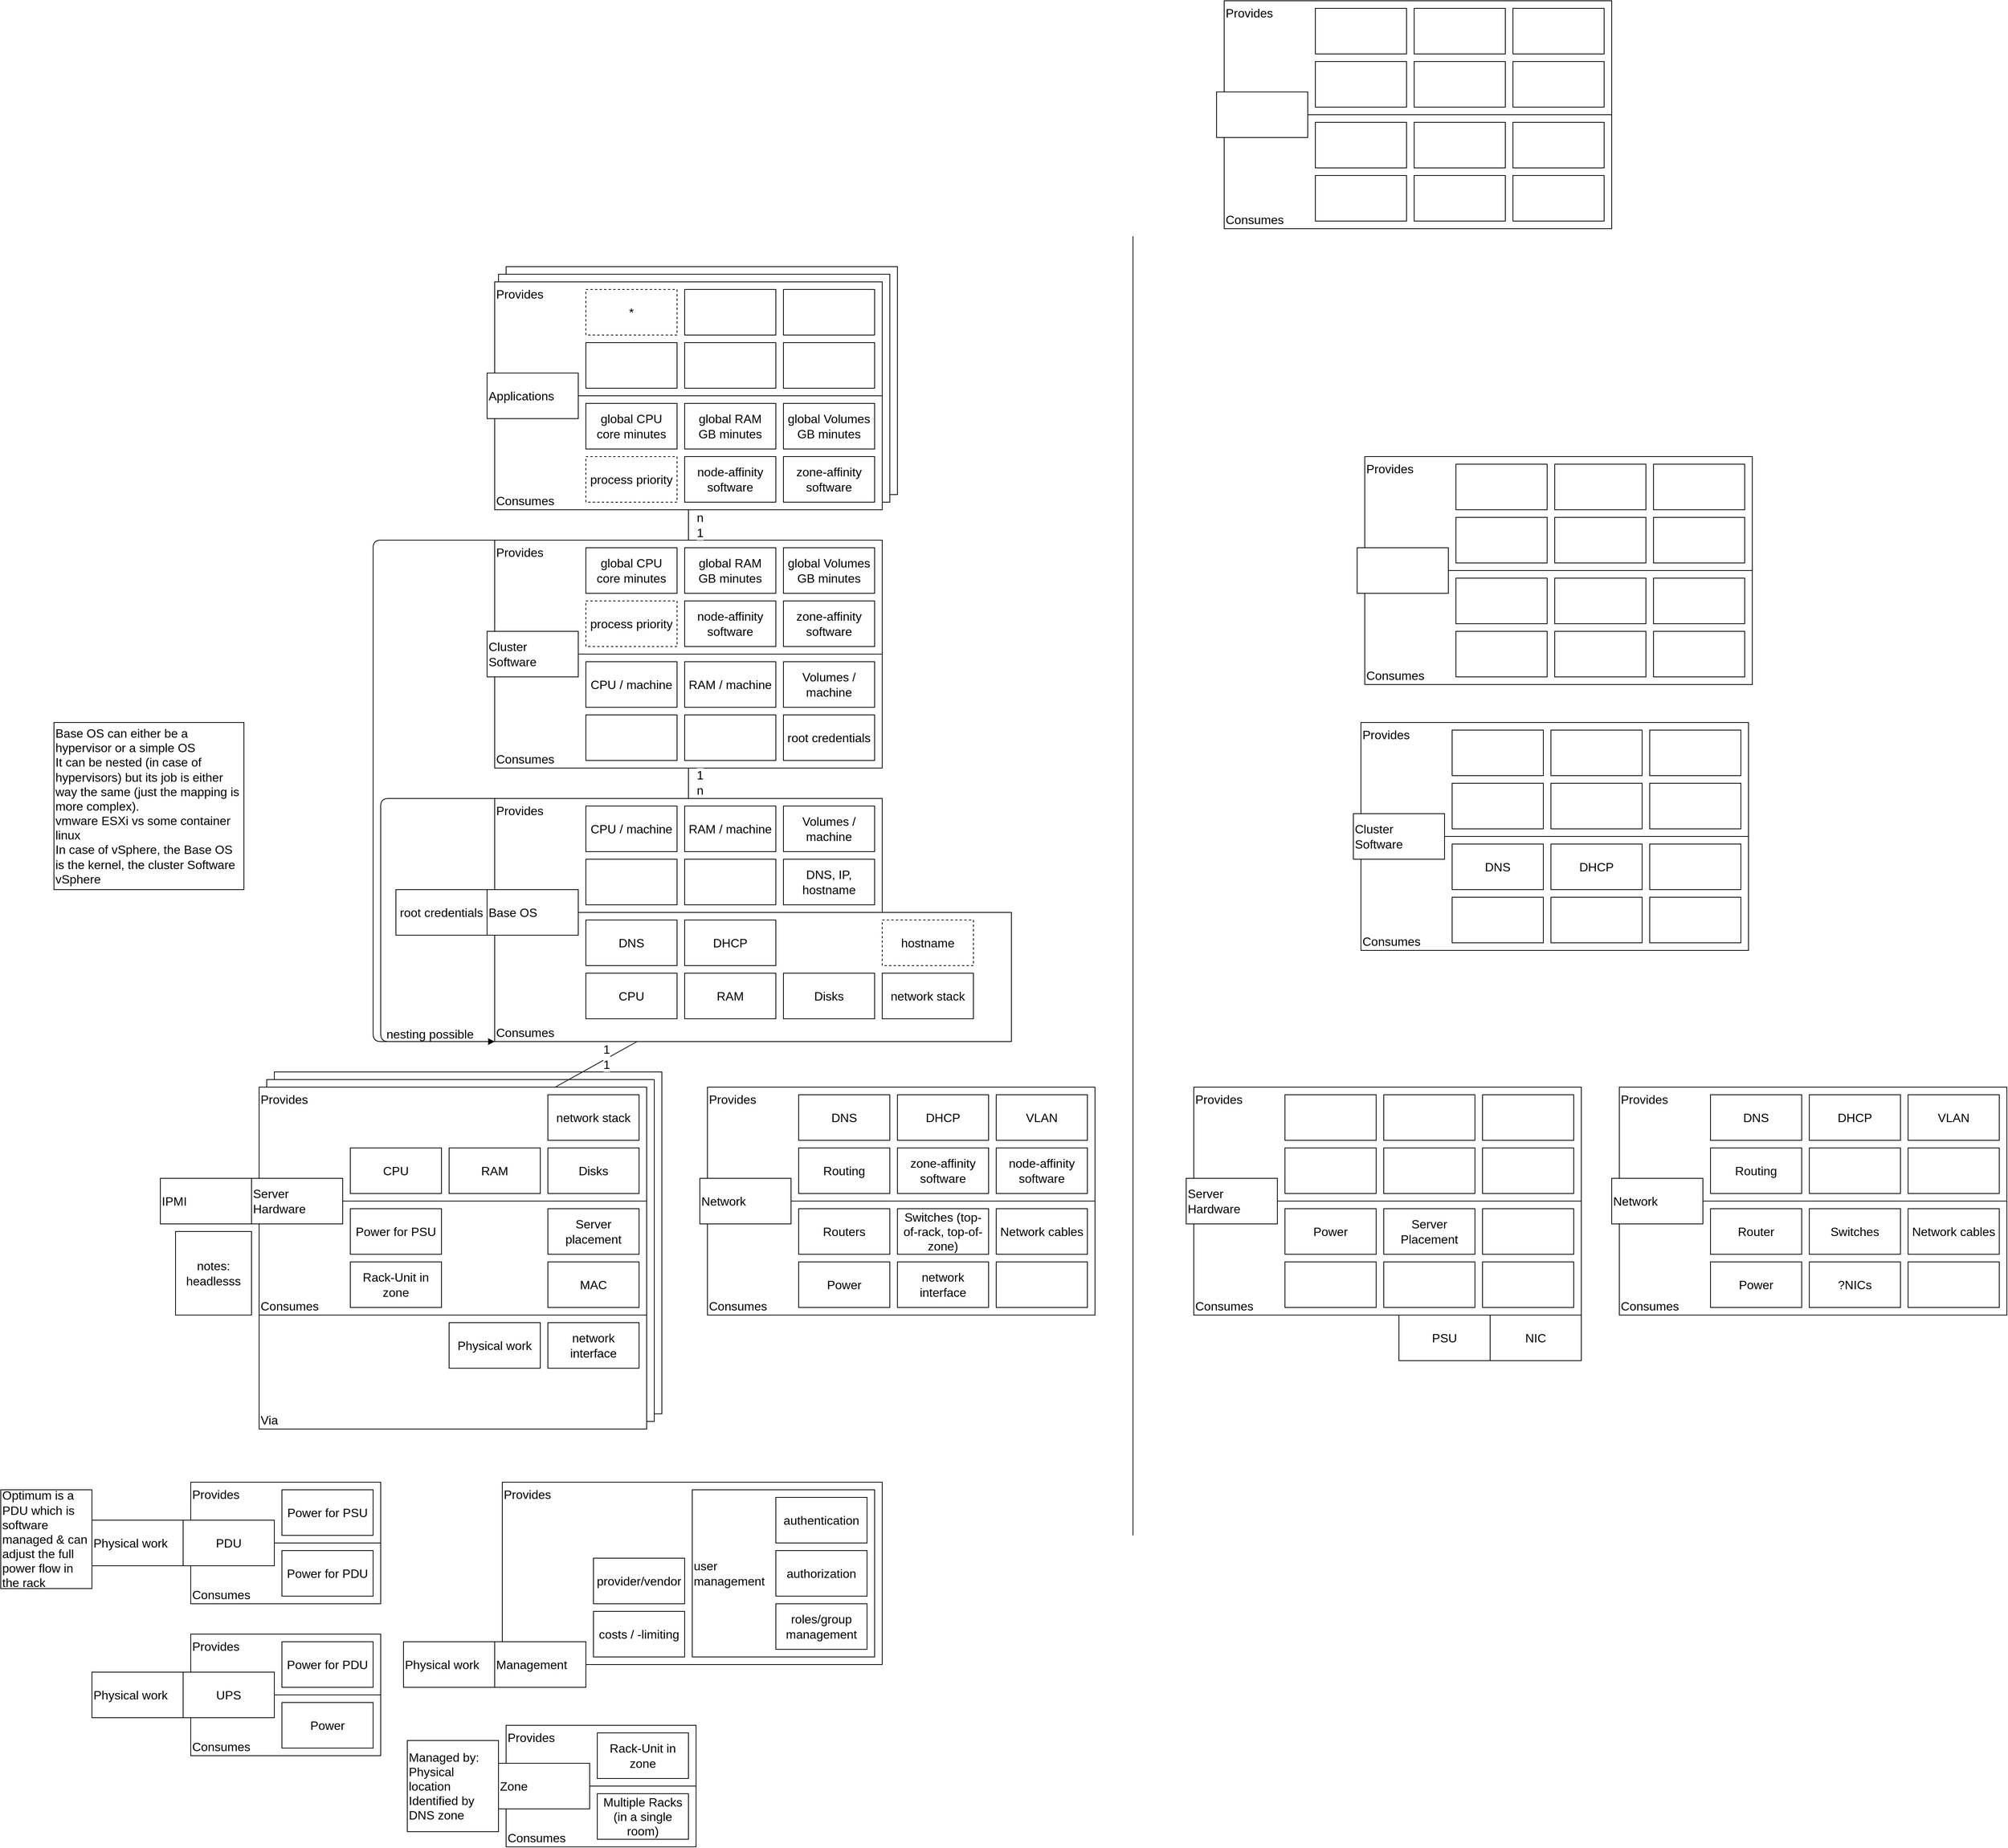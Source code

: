 <mxfile version="14.6.13" type="device"><diagram id="7zru5pQ1uKCS0X-70r8v" name="Page-1"><mxGraphModel dx="2272" dy="1922" grid="1" gridSize="10" guides="1" tooltips="1" connect="1" arrows="1" fold="1" page="1" pageScale="1" pageWidth="850" pageHeight="1100" math="0" shadow="0"><root><mxCell id="0"/><mxCell id="1" parent="0"/><mxCell id="LbP42uyWWPBbaXZM7Vrw-222" value="Consumes" style="rounded=0;whiteSpace=wrap;html=1;fontSize=16;strokeColor=#000000;align=left;verticalAlign=bottom;" parent="1" vertex="1"><mxGeometry x="-320" y="1160" width="250" height="80" as="geometry"/></mxCell><mxCell id="LbP42uyWWPBbaXZM7Vrw-223" value="Power" style="rounded=0;whiteSpace=wrap;html=1;fontSize=16;" parent="1" vertex="1"><mxGeometry x="-200" y="1170" width="120" height="60" as="geometry"/></mxCell><mxCell id="LbP42uyWWPBbaXZM7Vrw-220" value="Consumes" style="rounded=0;whiteSpace=wrap;html=1;fontSize=16;strokeColor=#000000;align=left;verticalAlign=bottom;" parent="1" vertex="1"><mxGeometry x="-320" y="960" width="250" height="80" as="geometry"/></mxCell><mxCell id="LbP42uyWWPBbaXZM7Vrw-215" value="Consumes" style="rounded=0;whiteSpace=wrap;html=1;fontSize=16;strokeColor=#000000;align=left;verticalAlign=bottom;" parent="1" vertex="1"><mxGeometry x="95" y="1280" width="250" height="80" as="geometry"/></mxCell><mxCell id="LbP42uyWWPBbaXZM7Vrw-206" value="Provides" style="rounded=0;whiteSpace=wrap;html=1;fontSize=16;strokeColor=#000000;align=left;verticalAlign=top;" parent="1" vertex="1"><mxGeometry x="95" y="1200" width="250" height="80" as="geometry"/></mxCell><mxCell id="LbP42uyWWPBbaXZM7Vrw-192" value="" style="rounded=0;whiteSpace=wrap;html=1;fontSize=16;strokeColor=#000000;align=left;" parent="1" vertex="1"><mxGeometry x="-210" y="340" width="510" height="450" as="geometry"/></mxCell><mxCell id="LbP42uyWWPBbaXZM7Vrw-191" value="" style="rounded=0;whiteSpace=wrap;html=1;fontSize=16;strokeColor=#000000;align=left;" parent="1" vertex="1"><mxGeometry x="-220" y="350" width="510" height="450" as="geometry"/></mxCell><mxCell id="LbP42uyWWPBbaXZM7Vrw-195" value="Via" style="rounded=0;whiteSpace=wrap;html=1;align=left;verticalAlign=bottom;fontSize=16;" parent="1" vertex="1"><mxGeometry x="-230" y="660" width="510" height="150" as="geometry"/></mxCell><mxCell id="LbP42uyWWPBbaXZM7Vrw-116" value="" style="rounded=0;whiteSpace=wrap;html=1;fontSize=16;strokeColor=#000000;align=left;" parent="1" vertex="1"><mxGeometry x="95" y="-720" width="515" height="300" as="geometry"/></mxCell><mxCell id="LbP42uyWWPBbaXZM7Vrw-115" value="" style="rounded=0;whiteSpace=wrap;html=1;fontSize=16;strokeColor=#000000;align=left;" parent="1" vertex="1"><mxGeometry x="85" y="-710" width="515" height="300" as="geometry"/></mxCell><mxCell id="LbP42uyWWPBbaXZM7Vrw-68" value="Provides" style="rounded=0;whiteSpace=wrap;html=1;align=left;verticalAlign=top;fontSize=16;" parent="1" vertex="1"><mxGeometry x="80" y="-20" width="510" height="150" as="geometry"/></mxCell><mxCell id="LbP42uyWWPBbaXZM7Vrw-67" value="Provides" style="rounded=0;whiteSpace=wrap;html=1;align=left;verticalAlign=top;fontSize=16;" parent="1" vertex="1"><mxGeometry x="-230" y="360" width="510" height="150" as="geometry"/></mxCell><mxCell id="LbP42uyWWPBbaXZM7Vrw-21" value="Consumes" style="rounded=0;whiteSpace=wrap;html=1;align=left;verticalAlign=bottom;fontSize=16;" parent="1" vertex="1"><mxGeometry x="-230" y="510" width="510" height="150" as="geometry"/></mxCell><mxCell id="LbP42uyWWPBbaXZM7Vrw-2" value="Power for PSU" style="rounded=0;whiteSpace=wrap;html=1;fontSize=16;" parent="1" vertex="1"><mxGeometry x="-110" y="520" width="120" height="60" as="geometry"/></mxCell><mxCell id="LbP42uyWWPBbaXZM7Vrw-7" value="Provides" style="rounded=0;whiteSpace=wrap;html=1;align=left;verticalAlign=top;fontSize=16;" parent="1" vertex="1"><mxGeometry x="90" y="880" width="500" height="240" as="geometry"/></mxCell><mxCell id="LbP42uyWWPBbaXZM7Vrw-8" value="user &lt;br&gt;management" style="rounded=0;whiteSpace=wrap;html=1;align=left;fontSize=16;" parent="1" vertex="1"><mxGeometry x="340" y="890" width="240" height="220" as="geometry"/></mxCell><mxCell id="LbP42uyWWPBbaXZM7Vrw-9" value="provider/vendor" style="rounded=0;whiteSpace=wrap;html=1;fontSize=16;" parent="1" vertex="1"><mxGeometry x="210" y="980" width="120" height="60" as="geometry"/></mxCell><mxCell id="LbP42uyWWPBbaXZM7Vrw-10" value="costs / -limiting" style="rounded=0;whiteSpace=wrap;html=1;fontSize=16;" parent="1" vertex="1"><mxGeometry x="210" y="1050" width="120" height="60" as="geometry"/></mxCell><mxCell id="LbP42uyWWPBbaXZM7Vrw-11" value="authentication" style="rounded=0;whiteSpace=wrap;html=1;fontSize=16;" parent="1" vertex="1"><mxGeometry x="450" y="900" width="120" height="60" as="geometry"/></mxCell><mxCell id="LbP42uyWWPBbaXZM7Vrw-12" value="authorization" style="rounded=0;whiteSpace=wrap;html=1;fontSize=16;" parent="1" vertex="1"><mxGeometry x="450" y="970" width="120" height="60" as="geometry"/></mxCell><mxCell id="LbP42uyWWPBbaXZM7Vrw-13" value="roles/group management" style="rounded=0;whiteSpace=wrap;html=1;fontSize=16;" parent="1" vertex="1"><mxGeometry x="450" y="1040" width="120" height="60" as="geometry"/></mxCell><mxCell id="LbP42uyWWPBbaXZM7Vrw-15" value="Base-OS provisioning" style="rounded=0;whiteSpace=wrap;html=1;fontSize=16;" parent="1" vertex="1"><mxGeometry x="460" y="140" width="120" height="60" as="geometry"/></mxCell><mxCell id="LbP42uyWWPBbaXZM7Vrw-18" value="Server placement" style="rounded=0;whiteSpace=wrap;html=1;fontSize=16;" parent="1" vertex="1"><mxGeometry x="150" y="520" width="120" height="60" as="geometry"/></mxCell><mxCell id="LbP42uyWWPBbaXZM7Vrw-20" value="Server Hardware" style="rounded=0;whiteSpace=wrap;html=1;align=left;fontSize=16;" parent="1" vertex="1"><mxGeometry x="-240" y="480" width="120" height="60" as="geometry"/></mxCell><mxCell id="LbP42uyWWPBbaXZM7Vrw-22" value="CPU" style="rounded=0;whiteSpace=wrap;html=1;fontSize=16;" parent="1" vertex="1"><mxGeometry x="-110" y="440" width="120" height="60" as="geometry"/></mxCell><mxCell id="LbP42uyWWPBbaXZM7Vrw-23" value="RAM" style="rounded=0;whiteSpace=wrap;html=1;fontSize=16;" parent="1" vertex="1"><mxGeometry x="20" y="440" width="120" height="60" as="geometry"/></mxCell><mxCell id="LbP42uyWWPBbaXZM7Vrw-24" value="Disks" style="rounded=0;whiteSpace=wrap;html=1;fontSize=16;" parent="1" vertex="1"><mxGeometry x="150" y="440" width="120" height="60" as="geometry"/></mxCell><mxCell id="LbP42uyWWPBbaXZM7Vrw-25" value="Management" style="rounded=0;whiteSpace=wrap;html=1;align=left;fontSize=16;" parent="1" vertex="1"><mxGeometry x="80" y="1090" width="120" height="60" as="geometry"/></mxCell><mxCell id="LbP42uyWWPBbaXZM7Vrw-26" value="Consumes" style="rounded=0;whiteSpace=wrap;html=1;align=left;verticalAlign=bottom;fontSize=16;" parent="1" vertex="1"><mxGeometry x="80" y="130" width="680" height="170" as="geometry"/></mxCell><mxCell id="LbP42uyWWPBbaXZM7Vrw-28" value="CPU" style="rounded=0;whiteSpace=wrap;html=1;fontSize=16;" parent="1" vertex="1"><mxGeometry x="200" y="210" width="120" height="60" as="geometry"/></mxCell><mxCell id="LbP42uyWWPBbaXZM7Vrw-29" value="RAM" style="rounded=0;whiteSpace=wrap;html=1;fontSize=16;" parent="1" vertex="1"><mxGeometry x="330" y="210" width="120" height="60" as="geometry"/></mxCell><mxCell id="LbP42uyWWPBbaXZM7Vrw-30" value="Disks" style="rounded=0;whiteSpace=wrap;html=1;fontSize=16;" parent="1" vertex="1"><mxGeometry x="460" y="210" width="120" height="60" as="geometry"/></mxCell><mxCell id="LbP42uyWWPBbaXZM7Vrw-31" value="DNS" style="rounded=0;whiteSpace=wrap;html=1;fontSize=16;" parent="1" vertex="1"><mxGeometry x="200" y="140" width="120" height="60" as="geometry"/></mxCell><mxCell id="LbP42uyWWPBbaXZM7Vrw-32" value="Consumes" style="rounded=0;whiteSpace=wrap;html=1;align=left;verticalAlign=bottom;fontSize=16;" parent="1" vertex="1"><mxGeometry x="360" y="510" width="510" height="150" as="geometry"/></mxCell><mxCell id="LbP42uyWWPBbaXZM7Vrw-33" value="Provides" style="rounded=0;whiteSpace=wrap;html=1;align=left;verticalAlign=top;fontSize=16;" parent="1" vertex="1"><mxGeometry x="360" y="360" width="510" height="150" as="geometry"/></mxCell><mxCell id="LbP42uyWWPBbaXZM7Vrw-34" value="Network" style="rounded=0;whiteSpace=wrap;html=1;align=left;fontSize=16;" parent="1" vertex="1"><mxGeometry x="350" y="480" width="120" height="60" as="geometry"/></mxCell><mxCell id="LbP42uyWWPBbaXZM7Vrw-35" value="DNS" style="rounded=0;whiteSpace=wrap;html=1;fontSize=16;" parent="1" vertex="1"><mxGeometry x="480" y="370" width="120" height="60" as="geometry"/></mxCell><mxCell id="LbP42uyWWPBbaXZM7Vrw-36" value="DHCP" style="rounded=0;whiteSpace=wrap;html=1;fontSize=16;" parent="1" vertex="1"><mxGeometry x="610" y="370" width="120" height="60" as="geometry"/></mxCell><mxCell id="LbP42uyWWPBbaXZM7Vrw-37" value="VLAN" style="rounded=0;whiteSpace=wrap;html=1;fontSize=16;" parent="1" vertex="1"><mxGeometry x="740" y="370" width="120" height="60" as="geometry"/></mxCell><mxCell id="LbP42uyWWPBbaXZM7Vrw-38" value="Routing" style="rounded=0;whiteSpace=wrap;html=1;fontSize=16;" parent="1" vertex="1"><mxGeometry x="480" y="440" width="120" height="60" as="geometry"/></mxCell><mxCell id="LbP42uyWWPBbaXZM7Vrw-39" value="DHCP" style="rounded=0;whiteSpace=wrap;html=1;fontSize=16;" parent="1" vertex="1"><mxGeometry x="330" y="140" width="120" height="60" as="geometry"/></mxCell><mxCell id="LbP42uyWWPBbaXZM7Vrw-27" value="Base OS" style="rounded=0;whiteSpace=wrap;html=1;align=left;fontSize=16;" parent="1" vertex="1"><mxGeometry x="70" y="100" width="120" height="60" as="geometry"/></mxCell><mxCell id="LbP42uyWWPBbaXZM7Vrw-41" value="Routers" style="rounded=0;whiteSpace=wrap;html=1;fontSize=16;" parent="1" vertex="1"><mxGeometry x="480" y="520" width="120" height="60" as="geometry"/></mxCell><mxCell id="LbP42uyWWPBbaXZM7Vrw-42" value="Switches (top-of-rack, top-of-zone)" style="rounded=0;whiteSpace=wrap;html=1;fontSize=16;" parent="1" vertex="1"><mxGeometry x="610" y="520" width="120" height="60" as="geometry"/></mxCell><mxCell id="LbP42uyWWPBbaXZM7Vrw-43" value="Network cables" style="rounded=0;whiteSpace=wrap;html=1;fontSize=16;" parent="1" vertex="1"><mxGeometry x="740" y="520" width="120" height="60" as="geometry"/></mxCell><mxCell id="LbP42uyWWPBbaXZM7Vrw-44" value="Power" style="rounded=0;whiteSpace=wrap;html=1;fontSize=16;" parent="1" vertex="1"><mxGeometry x="480" y="590" width="120" height="60" as="geometry"/></mxCell><mxCell id="LbP42uyWWPBbaXZM7Vrw-45" value="network interface" style="rounded=0;whiteSpace=wrap;html=1;fontSize=16;" parent="1" vertex="1"><mxGeometry x="610" y="590" width="120" height="60" as="geometry"/></mxCell><mxCell id="LbP42uyWWPBbaXZM7Vrw-46" value="Consumes" style="rounded=0;whiteSpace=wrap;html=1;align=left;verticalAlign=bottom;fontSize=16;" parent="1" vertex="1"><mxGeometry x="1000" y="510" width="510" height="150" as="geometry"/></mxCell><mxCell id="LbP42uyWWPBbaXZM7Vrw-47" value="Provides" style="rounded=0;whiteSpace=wrap;html=1;align=left;verticalAlign=top;fontSize=16;" parent="1" vertex="1"><mxGeometry x="1000" y="360" width="510" height="150" as="geometry"/></mxCell><mxCell id="LbP42uyWWPBbaXZM7Vrw-48" value="Server Hardware" style="rounded=0;whiteSpace=wrap;html=1;align=left;fontSize=16;" parent="1" vertex="1"><mxGeometry x="990" y="480" width="120" height="60" as="geometry"/></mxCell><mxCell id="LbP42uyWWPBbaXZM7Vrw-49" value="" style="rounded=0;whiteSpace=wrap;html=1;fontSize=16;" parent="1" vertex="1"><mxGeometry x="1120" y="370" width="120" height="60" as="geometry"/></mxCell><mxCell id="LbP42uyWWPBbaXZM7Vrw-50" value="" style="rounded=0;whiteSpace=wrap;html=1;fontSize=16;" parent="1" vertex="1"><mxGeometry x="1250" y="370" width="120" height="60" as="geometry"/></mxCell><mxCell id="LbP42uyWWPBbaXZM7Vrw-51" value="" style="rounded=0;whiteSpace=wrap;html=1;fontSize=16;" parent="1" vertex="1"><mxGeometry x="1380" y="370" width="120" height="60" as="geometry"/></mxCell><mxCell id="LbP42uyWWPBbaXZM7Vrw-52" value="" style="rounded=0;whiteSpace=wrap;html=1;fontSize=16;" parent="1" vertex="1"><mxGeometry x="1120" y="440" width="120" height="60" as="geometry"/></mxCell><mxCell id="LbP42uyWWPBbaXZM7Vrw-53" value="Power" style="rounded=0;whiteSpace=wrap;html=1;fontSize=16;" parent="1" vertex="1"><mxGeometry x="1120" y="520" width="120" height="60" as="geometry"/></mxCell><mxCell id="LbP42uyWWPBbaXZM7Vrw-54" value="Server Placement" style="rounded=0;whiteSpace=wrap;html=1;fontSize=16;" parent="1" vertex="1"><mxGeometry x="1250" y="520" width="120" height="60" as="geometry"/></mxCell><mxCell id="LbP42uyWWPBbaXZM7Vrw-55" value="" style="rounded=0;whiteSpace=wrap;html=1;fontSize=16;" parent="1" vertex="1"><mxGeometry x="1380" y="520" width="120" height="60" as="geometry"/></mxCell><mxCell id="LbP42uyWWPBbaXZM7Vrw-56" value="" style="rounded=0;whiteSpace=wrap;html=1;fontSize=16;" parent="1" vertex="1"><mxGeometry x="1120" y="590" width="120" height="60" as="geometry"/></mxCell><mxCell id="LbP42uyWWPBbaXZM7Vrw-57" value="" style="rounded=0;whiteSpace=wrap;html=1;fontSize=16;" parent="1" vertex="1"><mxGeometry x="1250" y="590" width="120" height="60" as="geometry"/></mxCell><mxCell id="LbP42uyWWPBbaXZM7Vrw-58" value="" style="rounded=0;whiteSpace=wrap;html=1;fontSize=16;" parent="1" vertex="1"><mxGeometry x="1380" y="590" width="120" height="60" as="geometry"/></mxCell><mxCell id="LbP42uyWWPBbaXZM7Vrw-59" value="" style="rounded=0;whiteSpace=wrap;html=1;fontSize=16;" parent="1" vertex="1"><mxGeometry x="1250" y="440" width="120" height="60" as="geometry"/></mxCell><mxCell id="LbP42uyWWPBbaXZM7Vrw-60" value="" style="rounded=0;whiteSpace=wrap;html=1;fontSize=16;" parent="1" vertex="1"><mxGeometry x="1380" y="440" width="120" height="60" as="geometry"/></mxCell><mxCell id="LbP42uyWWPBbaXZM7Vrw-61" value="zone-affinity&lt;br&gt;software" style="rounded=0;whiteSpace=wrap;html=1;fontSize=16;" parent="1" vertex="1"><mxGeometry x="610" y="440" width="120" height="60" as="geometry"/></mxCell><mxCell id="LbP42uyWWPBbaXZM7Vrw-62" value="node-affinity&lt;br&gt;software" style="rounded=0;whiteSpace=wrap;html=1;fontSize=16;" parent="1" vertex="1"><mxGeometry x="740" y="440" width="120" height="60" as="geometry"/></mxCell><mxCell id="LbP42uyWWPBbaXZM7Vrw-63" value="" style="rounded=0;whiteSpace=wrap;html=1;fontSize=16;" parent="1" vertex="1"><mxGeometry x="740" y="590" width="120" height="60" as="geometry"/></mxCell><mxCell id="LbP42uyWWPBbaXZM7Vrw-64" value="Rack-Unit in zone" style="rounded=0;whiteSpace=wrap;html=1;fontSize=16;" parent="1" vertex="1"><mxGeometry x="-110" y="590" width="120" height="60" as="geometry"/></mxCell><mxCell id="LbP42uyWWPBbaXZM7Vrw-66" value="MAC" style="rounded=0;whiteSpace=wrap;html=1;fontSize=16;" parent="1" vertex="1"><mxGeometry x="150" y="590" width="120" height="60" as="geometry"/></mxCell><mxCell id="LbP42uyWWPBbaXZM7Vrw-69" value="IPMI" style="rounded=0;whiteSpace=wrap;html=1;fontSize=16;align=left;" parent="1" vertex="1"><mxGeometry x="-360" y="480" width="120" height="60" as="geometry"/></mxCell><mxCell id="LbP42uyWWPBbaXZM7Vrw-71" value="network stack" style="rounded=0;whiteSpace=wrap;html=1;fontSize=16;" parent="1" vertex="1"><mxGeometry x="150" y="370" width="120" height="60" as="geometry"/></mxCell><mxCell id="LbP42uyWWPBbaXZM7Vrw-72" value="" style="rounded=0;whiteSpace=wrap;html=1;fontSize=16;" parent="1" vertex="1"><mxGeometry x="200" y="60" width="120" height="60" as="geometry"/></mxCell><mxCell id="LbP42uyWWPBbaXZM7Vrw-73" value="" style="rounded=0;whiteSpace=wrap;html=1;fontSize=16;" parent="1" vertex="1"><mxGeometry x="330" y="60" width="120" height="60" as="geometry"/></mxCell><mxCell id="LbP42uyWWPBbaXZM7Vrw-74" value="DNS, IP, hostname" style="rounded=0;whiteSpace=wrap;html=1;fontSize=16;" parent="1" vertex="1"><mxGeometry x="460" y="60" width="120" height="60" as="geometry"/></mxCell><mxCell id="LbP42uyWWPBbaXZM7Vrw-75" value="CPU / machine" style="rounded=0;whiteSpace=wrap;html=1;fontSize=16;" parent="1" vertex="1"><mxGeometry x="200" y="-10" width="120" height="60" as="geometry"/></mxCell><mxCell id="LbP42uyWWPBbaXZM7Vrw-76" value="RAM / machine" style="rounded=0;whiteSpace=wrap;html=1;fontSize=16;" parent="1" vertex="1"><mxGeometry x="330" y="-10" width="120" height="60" as="geometry"/></mxCell><mxCell id="LbP42uyWWPBbaXZM7Vrw-77" value="Volumes / machine" style="rounded=0;whiteSpace=wrap;html=1;fontSize=16;" parent="1" vertex="1"><mxGeometry x="460" y="-10" width="120" height="60" as="geometry"/></mxCell><mxCell id="LbP42uyWWPBbaXZM7Vrw-78" value="root credentials" style="rounded=0;whiteSpace=wrap;html=1;fontSize=16;" parent="1" vertex="1"><mxGeometry x="-50" y="100" width="120" height="60" as="geometry"/></mxCell><mxCell id="LbP42uyWWPBbaXZM7Vrw-79" value="" style="endArrow=none;html=1;exitX=0;exitY=1;exitDx=0;exitDy=0;entryX=0;entryY=0;entryDx=0;entryDy=0;endFill=0;startArrow=blockThin;startFill=1;fontSize=16;" parent="1" source="LbP42uyWWPBbaXZM7Vrw-26" target="LbP42uyWWPBbaXZM7Vrw-68" edge="1"><mxGeometry width="50" height="50" relative="1" as="geometry"><mxPoint x="-10" y="150" as="sourcePoint"/><mxPoint x="40" y="100" as="targetPoint"/><Array as="points"><mxPoint x="-70" y="300"/><mxPoint x="-70" y="-20"/></Array></mxGeometry></mxCell><mxCell id="LbP42uyWWPBbaXZM7Vrw-81" value="Consumes" style="rounded=0;whiteSpace=wrap;html=1;align=left;verticalAlign=bottom;fontSize=16;" parent="1" vertex="1"><mxGeometry x="80" y="-210" width="510" height="150" as="geometry"/></mxCell><mxCell id="LbP42uyWWPBbaXZM7Vrw-82" value="Provides" style="rounded=0;whiteSpace=wrap;html=1;align=left;verticalAlign=top;fontSize=16;" parent="1" vertex="1"><mxGeometry x="80" y="-360" width="510" height="150" as="geometry"/></mxCell><mxCell id="LbP42uyWWPBbaXZM7Vrw-83" value="Cluster Software" style="rounded=0;whiteSpace=wrap;html=1;align=left;fontSize=16;" parent="1" vertex="1"><mxGeometry x="70" y="-240" width="120" height="60" as="geometry"/></mxCell><mxCell id="LbP42uyWWPBbaXZM7Vrw-84" value="&lt;span&gt;global CPU&lt;/span&gt;&lt;br&gt;&lt;span&gt;core minutes&lt;/span&gt;" style="rounded=0;whiteSpace=wrap;html=1;fontSize=16;" parent="1" vertex="1"><mxGeometry x="200" y="-350" width="120" height="60" as="geometry"/></mxCell><mxCell id="LbP42uyWWPBbaXZM7Vrw-85" value="&lt;span&gt;global RAM&lt;/span&gt;&lt;br&gt;&lt;span&gt;GB minutes&lt;/span&gt;" style="rounded=0;whiteSpace=wrap;html=1;fontSize=16;" parent="1" vertex="1"><mxGeometry x="330" y="-350" width="120" height="60" as="geometry"/></mxCell><mxCell id="LbP42uyWWPBbaXZM7Vrw-86" value="&lt;span&gt;global Volumes&lt;/span&gt;&lt;br&gt;&lt;span&gt;GB minutes&lt;/span&gt;" style="rounded=0;whiteSpace=wrap;html=1;fontSize=16;" parent="1" vertex="1"><mxGeometry x="460" y="-350" width="120" height="60" as="geometry"/></mxCell><mxCell id="LbP42uyWWPBbaXZM7Vrw-87" value="process priority" style="rounded=0;whiteSpace=wrap;html=1;fontSize=16;dashed=1;" parent="1" vertex="1"><mxGeometry x="200" y="-280" width="120" height="60" as="geometry"/></mxCell><mxCell id="LbP42uyWWPBbaXZM7Vrw-88" value="CPU / machine" style="rounded=0;whiteSpace=wrap;html=1;fontSize=16;" parent="1" vertex="1"><mxGeometry x="200" y="-200" width="120" height="60" as="geometry"/></mxCell><mxCell id="LbP42uyWWPBbaXZM7Vrw-89" value="RAM / machine" style="rounded=0;whiteSpace=wrap;html=1;fontSize=16;" parent="1" vertex="1"><mxGeometry x="330" y="-200" width="120" height="60" as="geometry"/></mxCell><mxCell id="LbP42uyWWPBbaXZM7Vrw-90" value="Volumes / machine" style="rounded=0;whiteSpace=wrap;html=1;fontSize=16;" parent="1" vertex="1"><mxGeometry x="460" y="-200" width="120" height="60" as="geometry"/></mxCell><mxCell id="LbP42uyWWPBbaXZM7Vrw-91" value="" style="rounded=0;whiteSpace=wrap;html=1;fontSize=16;" parent="1" vertex="1"><mxGeometry x="200" y="-130" width="120" height="60" as="geometry"/></mxCell><mxCell id="LbP42uyWWPBbaXZM7Vrw-92" value="" style="rounded=0;whiteSpace=wrap;html=1;fontSize=16;" parent="1" vertex="1"><mxGeometry x="330" y="-130" width="120" height="60" as="geometry"/></mxCell><mxCell id="LbP42uyWWPBbaXZM7Vrw-93" value="&lt;span&gt;root credentials&lt;/span&gt;" style="rounded=0;whiteSpace=wrap;html=1;fontSize=16;" parent="1" vertex="1"><mxGeometry x="460" y="-130" width="120" height="60" as="geometry"/></mxCell><mxCell id="LbP42uyWWPBbaXZM7Vrw-94" value="node-affinity&lt;br&gt;software" style="rounded=0;whiteSpace=wrap;html=1;fontSize=16;" parent="1" vertex="1"><mxGeometry x="330" y="-280" width="120" height="60" as="geometry"/></mxCell><mxCell id="LbP42uyWWPBbaXZM7Vrw-95" value="zone-affinity software" style="rounded=0;whiteSpace=wrap;html=1;fontSize=16;" parent="1" vertex="1"><mxGeometry x="460" y="-280" width="120" height="60" as="geometry"/></mxCell><mxCell id="LbP42uyWWPBbaXZM7Vrw-99" value="Consumes" style="rounded=0;whiteSpace=wrap;html=1;align=left;verticalAlign=bottom;fontSize=16;" parent="1" vertex="1"><mxGeometry x="80" y="-550" width="510" height="150" as="geometry"/></mxCell><mxCell id="LbP42uyWWPBbaXZM7Vrw-100" value="Provides" style="rounded=0;whiteSpace=wrap;html=1;align=left;verticalAlign=top;fontSize=16;" parent="1" vertex="1"><mxGeometry x="80" y="-700" width="510" height="150" as="geometry"/></mxCell><mxCell id="LbP42uyWWPBbaXZM7Vrw-101" value="Applications" style="rounded=0;whiteSpace=wrap;html=1;align=left;fontSize=16;" parent="1" vertex="1"><mxGeometry x="70" y="-580" width="120" height="60" as="geometry"/></mxCell><mxCell id="LbP42uyWWPBbaXZM7Vrw-102" value="*" style="rounded=0;whiteSpace=wrap;html=1;fontSize=16;dashed=1;" parent="1" vertex="1"><mxGeometry x="200" y="-690" width="120" height="60" as="geometry"/></mxCell><mxCell id="LbP42uyWWPBbaXZM7Vrw-103" value="" style="rounded=0;whiteSpace=wrap;html=1;fontSize=16;" parent="1" vertex="1"><mxGeometry x="330" y="-690" width="120" height="60" as="geometry"/></mxCell><mxCell id="LbP42uyWWPBbaXZM7Vrw-104" value="" style="rounded=0;whiteSpace=wrap;html=1;fontSize=16;" parent="1" vertex="1"><mxGeometry x="460" y="-690" width="120" height="60" as="geometry"/></mxCell><mxCell id="LbP42uyWWPBbaXZM7Vrw-105" value="" style="rounded=0;whiteSpace=wrap;html=1;fontSize=16;" parent="1" vertex="1"><mxGeometry x="200" y="-620" width="120" height="60" as="geometry"/></mxCell><mxCell id="LbP42uyWWPBbaXZM7Vrw-106" value="global CPU&lt;br&gt;core minutes" style="rounded=0;whiteSpace=wrap;html=1;fontSize=16;" parent="1" vertex="1"><mxGeometry x="200" y="-540" width="120" height="60" as="geometry"/></mxCell><mxCell id="LbP42uyWWPBbaXZM7Vrw-107" value="global RAM&lt;br&gt;GB minutes" style="rounded=0;whiteSpace=wrap;html=1;fontSize=16;" parent="1" vertex="1"><mxGeometry x="330" y="-540" width="120" height="60" as="geometry"/></mxCell><mxCell id="LbP42uyWWPBbaXZM7Vrw-108" value="global Volumes&lt;br&gt;GB minutes" style="rounded=0;whiteSpace=wrap;html=1;fontSize=16;" parent="1" vertex="1"><mxGeometry x="460" y="-540" width="120" height="60" as="geometry"/></mxCell><mxCell id="LbP42uyWWPBbaXZM7Vrw-109" value="process priority" style="rounded=0;whiteSpace=wrap;html=1;fontSize=16;dashed=1;" parent="1" vertex="1"><mxGeometry x="200" y="-470" width="120" height="60" as="geometry"/></mxCell><mxCell id="LbP42uyWWPBbaXZM7Vrw-110" value="node-affinity&lt;br&gt;software" style="rounded=0;whiteSpace=wrap;html=1;fontSize=16;" parent="1" vertex="1"><mxGeometry x="330" y="-470" width="120" height="60" as="geometry"/></mxCell><mxCell id="LbP42uyWWPBbaXZM7Vrw-111" value="zone-affinity&lt;br&gt;software" style="rounded=0;whiteSpace=wrap;html=1;fontSize=16;" parent="1" vertex="1"><mxGeometry x="460" y="-470" width="120" height="60" as="geometry"/></mxCell><mxCell id="LbP42uyWWPBbaXZM7Vrw-112" value="" style="rounded=0;whiteSpace=wrap;html=1;fontSize=16;" parent="1" vertex="1"><mxGeometry x="330" y="-620" width="120" height="60" as="geometry"/></mxCell><mxCell id="LbP42uyWWPBbaXZM7Vrw-113" value="" style="rounded=0;whiteSpace=wrap;html=1;fontSize=16;" parent="1" vertex="1"><mxGeometry x="460" y="-620" width="120" height="60" as="geometry"/></mxCell><mxCell id="LbP42uyWWPBbaXZM7Vrw-117" value="" style="endArrow=none;html=1;fontSize=16;entryX=0.5;entryY=1;entryDx=0;entryDy=0;exitX=0.5;exitY=0;exitDx=0;exitDy=0;" parent="1" source="LbP42uyWWPBbaXZM7Vrw-82" target="LbP42uyWWPBbaXZM7Vrw-99" edge="1"><mxGeometry width="50" height="50" relative="1" as="geometry"><mxPoint x="660" y="-270" as="sourcePoint"/><mxPoint x="710" y="-320" as="targetPoint"/></mxGeometry></mxCell><mxCell id="LbP42uyWWPBbaXZM7Vrw-118" value="n&lt;br&gt;1" style="edgeLabel;html=1;align=center;verticalAlign=middle;resizable=0;points=[];fontSize=16;" parent="LbP42uyWWPBbaXZM7Vrw-117" vertex="1" connectable="0"><mxGeometry x="0.529" y="1" relative="1" as="geometry"><mxPoint x="16" y="10" as="offset"/></mxGeometry></mxCell><mxCell id="LbP42uyWWPBbaXZM7Vrw-119" value="" style="endArrow=none;html=1;fontSize=16;entryX=0.5;entryY=1;entryDx=0;entryDy=0;exitX=0.5;exitY=0;exitDx=0;exitDy=0;" parent="1" source="LbP42uyWWPBbaXZM7Vrw-68" target="LbP42uyWWPBbaXZM7Vrw-81" edge="1"><mxGeometry width="50" height="50" relative="1" as="geometry"><mxPoint x="630" y="-10" as="sourcePoint"/><mxPoint x="680" y="-60" as="targetPoint"/></mxGeometry></mxCell><mxCell id="LbP42uyWWPBbaXZM7Vrw-120" value="1&lt;br&gt;n" style="edgeLabel;html=1;align=center;verticalAlign=middle;resizable=0;points=[];fontSize=16;" parent="LbP42uyWWPBbaXZM7Vrw-119" vertex="1" connectable="0"><mxGeometry x="0.542" y="1" relative="1" as="geometry"><mxPoint x="16" y="10" as="offset"/></mxGeometry></mxCell><mxCell id="LbP42uyWWPBbaXZM7Vrw-122" value="" style="endArrow=none;html=1;fontSize=16;" parent="1" edge="1"><mxGeometry width="50" height="50" relative="1" as="geometry"><mxPoint x="920" y="950" as="sourcePoint"/><mxPoint x="920" y="-760" as="targetPoint"/></mxGeometry></mxCell><mxCell id="LbP42uyWWPBbaXZM7Vrw-123" value="Consumes" style="rounded=0;whiteSpace=wrap;html=1;align=left;verticalAlign=bottom;fontSize=16;" parent="1" vertex="1"><mxGeometry x="1560" y="510" width="510" height="150" as="geometry"/></mxCell><mxCell id="LbP42uyWWPBbaXZM7Vrw-124" value="Provides" style="rounded=0;whiteSpace=wrap;html=1;align=left;verticalAlign=top;fontSize=16;" parent="1" vertex="1"><mxGeometry x="1560" y="360" width="510" height="150" as="geometry"/></mxCell><mxCell id="LbP42uyWWPBbaXZM7Vrw-125" value="Network" style="rounded=0;whiteSpace=wrap;html=1;align=left;fontSize=16;" parent="1" vertex="1"><mxGeometry x="1550" y="480" width="120" height="60" as="geometry"/></mxCell><mxCell id="LbP42uyWWPBbaXZM7Vrw-126" value="DNS" style="rounded=0;whiteSpace=wrap;html=1;fontSize=16;" parent="1" vertex="1"><mxGeometry x="1680" y="370" width="120" height="60" as="geometry"/></mxCell><mxCell id="LbP42uyWWPBbaXZM7Vrw-127" value="DHCP" style="rounded=0;whiteSpace=wrap;html=1;fontSize=16;" parent="1" vertex="1"><mxGeometry x="1810" y="370" width="120" height="60" as="geometry"/></mxCell><mxCell id="LbP42uyWWPBbaXZM7Vrw-128" value="VLAN" style="rounded=0;whiteSpace=wrap;html=1;fontSize=16;" parent="1" vertex="1"><mxGeometry x="1940" y="370" width="120" height="60" as="geometry"/></mxCell><mxCell id="LbP42uyWWPBbaXZM7Vrw-129" value="Routing" style="rounded=0;whiteSpace=wrap;html=1;fontSize=16;" parent="1" vertex="1"><mxGeometry x="1680" y="440" width="120" height="60" as="geometry"/></mxCell><mxCell id="LbP42uyWWPBbaXZM7Vrw-130" value="Router" style="rounded=0;whiteSpace=wrap;html=1;fontSize=16;" parent="1" vertex="1"><mxGeometry x="1680" y="520" width="120" height="60" as="geometry"/></mxCell><mxCell id="LbP42uyWWPBbaXZM7Vrw-131" value="Switches" style="rounded=0;whiteSpace=wrap;html=1;fontSize=16;" parent="1" vertex="1"><mxGeometry x="1810" y="520" width="120" height="60" as="geometry"/></mxCell><mxCell id="LbP42uyWWPBbaXZM7Vrw-132" value="Network cables" style="rounded=0;whiteSpace=wrap;html=1;fontSize=16;" parent="1" vertex="1"><mxGeometry x="1940" y="520" width="120" height="60" as="geometry"/></mxCell><mxCell id="LbP42uyWWPBbaXZM7Vrw-133" value="Power" style="rounded=0;whiteSpace=wrap;html=1;fontSize=16;" parent="1" vertex="1"><mxGeometry x="1680" y="590" width="120" height="60" as="geometry"/></mxCell><mxCell id="LbP42uyWWPBbaXZM7Vrw-134" value="?NICs" style="rounded=0;whiteSpace=wrap;html=1;fontSize=16;" parent="1" vertex="1"><mxGeometry x="1810" y="590" width="120" height="60" as="geometry"/></mxCell><mxCell id="LbP42uyWWPBbaXZM7Vrw-135" value="" style="rounded=0;whiteSpace=wrap;html=1;fontSize=16;" parent="1" vertex="1"><mxGeometry x="1940" y="590" width="120" height="60" as="geometry"/></mxCell><mxCell id="LbP42uyWWPBbaXZM7Vrw-136" value="" style="rounded=0;whiteSpace=wrap;html=1;fontSize=16;" parent="1" vertex="1"><mxGeometry x="1810" y="440" width="120" height="60" as="geometry"/></mxCell><mxCell id="LbP42uyWWPBbaXZM7Vrw-137" value="" style="rounded=0;whiteSpace=wrap;html=1;fontSize=16;" parent="1" vertex="1"><mxGeometry x="1940" y="440" width="120" height="60" as="geometry"/></mxCell><mxCell id="LbP42uyWWPBbaXZM7Vrw-138" value="Consumes" style="rounded=0;whiteSpace=wrap;html=1;align=left;verticalAlign=bottom;fontSize=16;" parent="1" vertex="1"><mxGeometry x="1220" y="30" width="510" height="150" as="geometry"/></mxCell><mxCell id="LbP42uyWWPBbaXZM7Vrw-139" value="Provides" style="rounded=0;whiteSpace=wrap;html=1;align=left;verticalAlign=top;fontSize=16;" parent="1" vertex="1"><mxGeometry x="1220" y="-120" width="510" height="150" as="geometry"/></mxCell><mxCell id="LbP42uyWWPBbaXZM7Vrw-140" value="Cluster Software" style="rounded=0;whiteSpace=wrap;html=1;align=left;fontSize=16;" parent="1" vertex="1"><mxGeometry x="1210" width="120" height="60" as="geometry"/></mxCell><mxCell id="LbP42uyWWPBbaXZM7Vrw-141" value="" style="rounded=0;whiteSpace=wrap;html=1;fontSize=16;" parent="1" vertex="1"><mxGeometry x="1340" y="-110" width="120" height="60" as="geometry"/></mxCell><mxCell id="LbP42uyWWPBbaXZM7Vrw-142" value="" style="rounded=0;whiteSpace=wrap;html=1;fontSize=16;" parent="1" vertex="1"><mxGeometry x="1470" y="-110" width="120" height="60" as="geometry"/></mxCell><mxCell id="LbP42uyWWPBbaXZM7Vrw-143" value="" style="rounded=0;whiteSpace=wrap;html=1;fontSize=16;" parent="1" vertex="1"><mxGeometry x="1600" y="-110" width="120" height="60" as="geometry"/></mxCell><mxCell id="LbP42uyWWPBbaXZM7Vrw-144" value="" style="rounded=0;whiteSpace=wrap;html=1;fontSize=16;" parent="1" vertex="1"><mxGeometry x="1340" y="-40" width="120" height="60" as="geometry"/></mxCell><mxCell id="LbP42uyWWPBbaXZM7Vrw-145" value="DNS" style="rounded=0;whiteSpace=wrap;html=1;fontSize=16;" parent="1" vertex="1"><mxGeometry x="1340" y="40" width="120" height="60" as="geometry"/></mxCell><mxCell id="LbP42uyWWPBbaXZM7Vrw-146" value="DHCP" style="rounded=0;whiteSpace=wrap;html=1;fontSize=16;" parent="1" vertex="1"><mxGeometry x="1470" y="40" width="120" height="60" as="geometry"/></mxCell><mxCell id="LbP42uyWWPBbaXZM7Vrw-148" value="" style="rounded=0;whiteSpace=wrap;html=1;fontSize=16;" parent="1" vertex="1"><mxGeometry x="1340" y="110" width="120" height="60" as="geometry"/></mxCell><mxCell id="LbP42uyWWPBbaXZM7Vrw-149" value="" style="rounded=0;whiteSpace=wrap;html=1;fontSize=16;" parent="1" vertex="1"><mxGeometry x="1470" y="110" width="120" height="60" as="geometry"/></mxCell><mxCell id="LbP42uyWWPBbaXZM7Vrw-150" value="" style="rounded=0;whiteSpace=wrap;html=1;fontSize=16;" parent="1" vertex="1"><mxGeometry x="1600" y="110" width="120" height="60" as="geometry"/></mxCell><mxCell id="LbP42uyWWPBbaXZM7Vrw-151" value="" style="rounded=0;whiteSpace=wrap;html=1;fontSize=16;" parent="1" vertex="1"><mxGeometry x="1470" y="-40" width="120" height="60" as="geometry"/></mxCell><mxCell id="LbP42uyWWPBbaXZM7Vrw-152" value="" style="rounded=0;whiteSpace=wrap;html=1;fontSize=16;" parent="1" vertex="1"><mxGeometry x="1600" y="-40" width="120" height="60" as="geometry"/></mxCell><mxCell id="LbP42uyWWPBbaXZM7Vrw-153" value="" style="rounded=0;whiteSpace=wrap;html=1;fontSize=16;" parent="1" vertex="1"><mxGeometry x="1600" y="40" width="120" height="60" as="geometry"/></mxCell><mxCell id="LbP42uyWWPBbaXZM7Vrw-154" value="NIC" style="rounded=0;whiteSpace=wrap;html=1;fontSize=16;" parent="1" vertex="1"><mxGeometry x="1390" y="660" width="120" height="60" as="geometry"/></mxCell><mxCell id="LbP42uyWWPBbaXZM7Vrw-155" value="PSU" style="rounded=0;whiteSpace=wrap;html=1;fontSize=16;" parent="1" vertex="1"><mxGeometry x="1270" y="660" width="120" height="60" as="geometry"/></mxCell><mxCell id="LbP42uyWWPBbaXZM7Vrw-157" value="Consumes" style="rounded=0;whiteSpace=wrap;html=1;align=left;verticalAlign=bottom;fontSize=16;" parent="1" vertex="1"><mxGeometry x="1225" y="-320" width="510" height="150" as="geometry"/></mxCell><mxCell id="LbP42uyWWPBbaXZM7Vrw-158" value="Provides" style="rounded=0;whiteSpace=wrap;html=1;align=left;verticalAlign=top;fontSize=16;" parent="1" vertex="1"><mxGeometry x="1225" y="-470" width="510" height="150" as="geometry"/></mxCell><mxCell id="LbP42uyWWPBbaXZM7Vrw-159" value="" style="rounded=0;whiteSpace=wrap;html=1;align=left;fontSize=16;" parent="1" vertex="1"><mxGeometry x="1215" y="-350" width="120" height="60" as="geometry"/></mxCell><mxCell id="LbP42uyWWPBbaXZM7Vrw-160" value="" style="rounded=0;whiteSpace=wrap;html=1;fontSize=16;" parent="1" vertex="1"><mxGeometry x="1345" y="-460" width="120" height="60" as="geometry"/></mxCell><mxCell id="LbP42uyWWPBbaXZM7Vrw-161" value="" style="rounded=0;whiteSpace=wrap;html=1;fontSize=16;" parent="1" vertex="1"><mxGeometry x="1475" y="-460" width="120" height="60" as="geometry"/></mxCell><mxCell id="LbP42uyWWPBbaXZM7Vrw-162" value="" style="rounded=0;whiteSpace=wrap;html=1;fontSize=16;" parent="1" vertex="1"><mxGeometry x="1605" y="-460" width="120" height="60" as="geometry"/></mxCell><mxCell id="LbP42uyWWPBbaXZM7Vrw-163" value="" style="rounded=0;whiteSpace=wrap;html=1;fontSize=16;" parent="1" vertex="1"><mxGeometry x="1345" y="-390" width="120" height="60" as="geometry"/></mxCell><mxCell id="LbP42uyWWPBbaXZM7Vrw-164" value="" style="rounded=0;whiteSpace=wrap;html=1;fontSize=16;" parent="1" vertex="1"><mxGeometry x="1345" y="-310" width="120" height="60" as="geometry"/></mxCell><mxCell id="LbP42uyWWPBbaXZM7Vrw-165" value="" style="rounded=0;whiteSpace=wrap;html=1;fontSize=16;" parent="1" vertex="1"><mxGeometry x="1475" y="-310" width="120" height="60" as="geometry"/></mxCell><mxCell id="LbP42uyWWPBbaXZM7Vrw-166" value="" style="rounded=0;whiteSpace=wrap;html=1;fontSize=16;" parent="1" vertex="1"><mxGeometry x="1345" y="-240" width="120" height="60" as="geometry"/></mxCell><mxCell id="LbP42uyWWPBbaXZM7Vrw-167" value="" style="rounded=0;whiteSpace=wrap;html=1;fontSize=16;" parent="1" vertex="1"><mxGeometry x="1475" y="-240" width="120" height="60" as="geometry"/></mxCell><mxCell id="LbP42uyWWPBbaXZM7Vrw-168" value="" style="rounded=0;whiteSpace=wrap;html=1;fontSize=16;" parent="1" vertex="1"><mxGeometry x="1605" y="-240" width="120" height="60" as="geometry"/></mxCell><mxCell id="LbP42uyWWPBbaXZM7Vrw-169" value="" style="rounded=0;whiteSpace=wrap;html=1;fontSize=16;" parent="1" vertex="1"><mxGeometry x="1475" y="-390" width="120" height="60" as="geometry"/></mxCell><mxCell id="LbP42uyWWPBbaXZM7Vrw-170" value="" style="rounded=0;whiteSpace=wrap;html=1;fontSize=16;" parent="1" vertex="1"><mxGeometry x="1605" y="-390" width="120" height="60" as="geometry"/></mxCell><mxCell id="LbP42uyWWPBbaXZM7Vrw-171" value="" style="rounded=0;whiteSpace=wrap;html=1;fontSize=16;" parent="1" vertex="1"><mxGeometry x="1605" y="-310" width="120" height="60" as="geometry"/></mxCell><mxCell id="LbP42uyWWPBbaXZM7Vrw-172" value="Consumes" style="rounded=0;whiteSpace=wrap;html=1;align=left;verticalAlign=bottom;fontSize=16;" parent="1" vertex="1"><mxGeometry x="1040" y="-920" width="510" height="150" as="geometry"/></mxCell><mxCell id="LbP42uyWWPBbaXZM7Vrw-173" value="Provides" style="rounded=0;whiteSpace=wrap;html=1;align=left;verticalAlign=top;fontSize=16;" parent="1" vertex="1"><mxGeometry x="1040" y="-1070" width="510" height="150" as="geometry"/></mxCell><mxCell id="LbP42uyWWPBbaXZM7Vrw-174" value="" style="rounded=0;whiteSpace=wrap;html=1;align=left;fontSize=16;" parent="1" vertex="1"><mxGeometry x="1030" y="-950" width="120" height="60" as="geometry"/></mxCell><mxCell id="LbP42uyWWPBbaXZM7Vrw-175" value="" style="rounded=0;whiteSpace=wrap;html=1;fontSize=16;" parent="1" vertex="1"><mxGeometry x="1160" y="-1060" width="120" height="60" as="geometry"/></mxCell><mxCell id="LbP42uyWWPBbaXZM7Vrw-176" value="" style="rounded=0;whiteSpace=wrap;html=1;fontSize=16;" parent="1" vertex="1"><mxGeometry x="1290" y="-1060" width="120" height="60" as="geometry"/></mxCell><mxCell id="LbP42uyWWPBbaXZM7Vrw-177" value="" style="rounded=0;whiteSpace=wrap;html=1;fontSize=16;" parent="1" vertex="1"><mxGeometry x="1420" y="-1060" width="120" height="60" as="geometry"/></mxCell><mxCell id="LbP42uyWWPBbaXZM7Vrw-178" value="" style="rounded=0;whiteSpace=wrap;html=1;fontSize=16;" parent="1" vertex="1"><mxGeometry x="1160" y="-990" width="120" height="60" as="geometry"/></mxCell><mxCell id="LbP42uyWWPBbaXZM7Vrw-179" value="" style="rounded=0;whiteSpace=wrap;html=1;fontSize=16;" parent="1" vertex="1"><mxGeometry x="1160" y="-910" width="120" height="60" as="geometry"/></mxCell><mxCell id="LbP42uyWWPBbaXZM7Vrw-180" value="" style="rounded=0;whiteSpace=wrap;html=1;fontSize=16;" parent="1" vertex="1"><mxGeometry x="1290" y="-910" width="120" height="60" as="geometry"/></mxCell><mxCell id="LbP42uyWWPBbaXZM7Vrw-181" value="" style="rounded=0;whiteSpace=wrap;html=1;fontSize=16;" parent="1" vertex="1"><mxGeometry x="1160" y="-840" width="120" height="60" as="geometry"/></mxCell><mxCell id="LbP42uyWWPBbaXZM7Vrw-182" value="" style="rounded=0;whiteSpace=wrap;html=1;fontSize=16;" parent="1" vertex="1"><mxGeometry x="1290" y="-840" width="120" height="60" as="geometry"/></mxCell><mxCell id="LbP42uyWWPBbaXZM7Vrw-183" value="" style="rounded=0;whiteSpace=wrap;html=1;fontSize=16;" parent="1" vertex="1"><mxGeometry x="1420" y="-840" width="120" height="60" as="geometry"/></mxCell><mxCell id="LbP42uyWWPBbaXZM7Vrw-184" value="" style="rounded=0;whiteSpace=wrap;html=1;fontSize=16;" parent="1" vertex="1"><mxGeometry x="1290" y="-990" width="120" height="60" as="geometry"/></mxCell><mxCell id="LbP42uyWWPBbaXZM7Vrw-185" value="" style="rounded=0;whiteSpace=wrap;html=1;fontSize=16;" parent="1" vertex="1"><mxGeometry x="1420" y="-990" width="120" height="60" as="geometry"/></mxCell><mxCell id="LbP42uyWWPBbaXZM7Vrw-186" value="" style="rounded=0;whiteSpace=wrap;html=1;fontSize=16;" parent="1" vertex="1"><mxGeometry x="1420" y="-910" width="120" height="60" as="geometry"/></mxCell><mxCell id="LbP42uyWWPBbaXZM7Vrw-187" value="network interface" style="rounded=0;whiteSpace=wrap;html=1;fontSize=16;" parent="1" vertex="1"><mxGeometry x="150" y="670" width="120" height="60" as="geometry"/></mxCell><mxCell id="LbP42uyWWPBbaXZM7Vrw-196" value="Physical work" style="rounded=0;whiteSpace=wrap;html=1;fontSize=16;" parent="1" vertex="1"><mxGeometry x="20" y="670" width="120" height="60" as="geometry"/></mxCell><mxCell id="LbP42uyWWPBbaXZM7Vrw-197" value="hostname" style="rounded=0;whiteSpace=wrap;html=1;fontSize=16;dashed=1;" parent="1" vertex="1"><mxGeometry x="590" y="140" width="120" height="60" as="geometry"/></mxCell><mxCell id="LbP42uyWWPBbaXZM7Vrw-198" value="network stack" style="rounded=0;whiteSpace=wrap;html=1;fontSize=16;" parent="1" vertex="1"><mxGeometry x="590" y="210" width="120" height="60" as="geometry"/></mxCell><mxCell id="LbP42uyWWPBbaXZM7Vrw-199" value="Base OS can either be a hypervisor or a simple OS&lt;br&gt;It can be nested (in case of hypervisors) but its job is either way the same (just the mapping is more complex).&lt;br&gt;vmware ESXi vs some container linux&lt;br&gt;In case of vSphere, the Base OS is the kernel, the cluster Software vSphere" style="text;html=1;fillColor=none;align=left;verticalAlign=middle;whiteSpace=wrap;rounded=0;fontSize=16;strokeColor=#000000;" parent="1" vertex="1"><mxGeometry x="-500" y="-120" width="250" height="220" as="geometry"/></mxCell><mxCell id="LbP42uyWWPBbaXZM7Vrw-201" value="notes:&lt;br&gt;headlesss" style="text;html=1;fillColor=none;align=center;verticalAlign=middle;whiteSpace=wrap;rounded=0;fontSize=16;strokeColor=#000000;" parent="1" vertex="1"><mxGeometry x="-340" y="550" width="100" height="110" as="geometry"/></mxCell><mxCell id="LbP42uyWWPBbaXZM7Vrw-202" value="" style="endArrow=classic;html=1;fontSize=16;exitX=0;exitY=0;exitDx=0;exitDy=0;" parent="1" source="LbP42uyWWPBbaXZM7Vrw-82" edge="1"><mxGeometry width="50" height="50" relative="1" as="geometry"><mxPoint x="-170" y="-20" as="sourcePoint"/><mxPoint x="80" y="300" as="targetPoint"/><Array as="points"><mxPoint x="-80" y="-360"/><mxPoint x="-80" y="300"/></Array></mxGeometry></mxCell><mxCell id="LbP42uyWWPBbaXZM7Vrw-203" value="nesting possible" style="text;html=1;strokeColor=none;fillColor=none;align=center;verticalAlign=middle;whiteSpace=wrap;rounded=0;fontSize=16;" parent="1" vertex="1"><mxGeometry x="-70" y="280" width="130" height="20" as="geometry"/></mxCell><mxCell id="LbP42uyWWPBbaXZM7Vrw-205" value="Rack-Unit in zone" style="rounded=0;whiteSpace=wrap;html=1;fontSize=16;strokeColor=#000000;align=center;" parent="1" vertex="1"><mxGeometry x="215" y="1210" width="120" height="60" as="geometry"/></mxCell><mxCell id="LbP42uyWWPBbaXZM7Vrw-207" value="Zone" style="rounded=0;whiteSpace=wrap;html=1;align=left;fontSize=16;" parent="1" vertex="1"><mxGeometry x="85" y="1250" width="120" height="60" as="geometry"/></mxCell><mxCell id="LbP42uyWWPBbaXZM7Vrw-208" value="" style="endArrow=none;html=1;fontSize=16;" parent="1" source="LbP42uyWWPBbaXZM7Vrw-67" target="LbP42uyWWPBbaXZM7Vrw-26" edge="1"><mxGeometry width="50" height="50" relative="1" as="geometry"><mxPoint x="-360" y="290" as="sourcePoint"/><mxPoint x="-310" y="240" as="targetPoint"/></mxGeometry></mxCell><mxCell id="LbP42uyWWPBbaXZM7Vrw-209" value="1&lt;br&gt;1" style="edgeLabel;html=1;align=center;verticalAlign=middle;resizable=0;points=[];fontSize=16;" parent="LbP42uyWWPBbaXZM7Vrw-208" vertex="1" connectable="0"><mxGeometry x="0.224" y="-2" relative="1" as="geometry"><mxPoint y="-5" as="offset"/></mxGeometry></mxCell><mxCell id="LbP42uyWWPBbaXZM7Vrw-210" value="Provides" style="rounded=0;whiteSpace=wrap;html=1;align=left;verticalAlign=top;fontSize=16;" parent="1" vertex="1"><mxGeometry x="-320" y="880" width="250" height="80" as="geometry"/></mxCell><mxCell id="LbP42uyWWPBbaXZM7Vrw-211" value="Provides" style="rounded=0;whiteSpace=wrap;html=1;align=left;verticalAlign=top;fontSize=16;" parent="1" vertex="1"><mxGeometry x="-320" y="1080" width="250" height="80" as="geometry"/></mxCell><mxCell id="LbP42uyWWPBbaXZM7Vrw-189" value="UPS" style="rounded=0;whiteSpace=wrap;html=1;fontSize=16;strokeColor=#000000;align=center;" parent="1" vertex="1"><mxGeometry x="-330" y="1130" width="120" height="60" as="geometry"/></mxCell><mxCell id="LbP42uyWWPBbaXZM7Vrw-190" value="PDU" style="rounded=0;whiteSpace=wrap;html=1;fontSize=16;strokeColor=#000000;align=center;" parent="1" vertex="1"><mxGeometry x="-330" y="930" width="120" height="60" as="geometry"/></mxCell><mxCell id="LbP42uyWWPBbaXZM7Vrw-213" value="Power for PSU" style="rounded=0;whiteSpace=wrap;html=1;fontSize=16;" parent="1" vertex="1"><mxGeometry x="-200" y="890" width="120" height="60" as="geometry"/></mxCell><mxCell id="LbP42uyWWPBbaXZM7Vrw-214" value="Power for PDU" style="rounded=0;whiteSpace=wrap;html=1;fontSize=16;" parent="1" vertex="1"><mxGeometry x="-200" y="1090" width="120" height="60" as="geometry"/></mxCell><mxCell id="LbP42uyWWPBbaXZM7Vrw-216" value="Multiple Racks (in a single room)" style="rounded=0;whiteSpace=wrap;html=1;fontSize=16;strokeColor=#000000;align=center;" parent="1" vertex="1"><mxGeometry x="215" y="1290" width="120" height="60" as="geometry"/></mxCell><mxCell id="LbP42uyWWPBbaXZM7Vrw-217" value="Physical work" style="rounded=0;whiteSpace=wrap;html=1;fontSize=16;align=left;" parent="1" vertex="1"><mxGeometry x="-40" y="1090" width="120" height="60" as="geometry"/></mxCell><mxCell id="LbP42uyWWPBbaXZM7Vrw-218" value="Physical work" style="rounded=0;whiteSpace=wrap;html=1;fontSize=16;align=left;" parent="1" vertex="1"><mxGeometry x="-450" y="930" width="120" height="60" as="geometry"/></mxCell><mxCell id="LbP42uyWWPBbaXZM7Vrw-219" value="Physical work" style="rounded=0;whiteSpace=wrap;html=1;fontSize=16;align=left;" parent="1" vertex="1"><mxGeometry x="-450" y="1130" width="120" height="60" as="geometry"/></mxCell><mxCell id="LbP42uyWWPBbaXZM7Vrw-221" value="Power for PDU" style="rounded=0;whiteSpace=wrap;html=1;fontSize=16;" parent="1" vertex="1"><mxGeometry x="-200" y="970" width="120" height="60" as="geometry"/></mxCell><mxCell id="LbP42uyWWPBbaXZM7Vrw-224" value="Managed by: Physical location&lt;br&gt;Identified by DNS zone" style="rounded=0;whiteSpace=wrap;html=1;fontSize=16;align=left;" parent="1" vertex="1"><mxGeometry x="-35" y="1220" width="120" height="120" as="geometry"/></mxCell><mxCell id="LbP42uyWWPBbaXZM7Vrw-225" value="Optimum is a PDU which is software managed &amp;amp; can adjust the full power flow in the rack" style="rounded=0;whiteSpace=wrap;html=1;fontSize=16;align=left;" parent="1" vertex="1"><mxGeometry x="-570" y="890" width="120" height="130" as="geometry"/></mxCell></root></mxGraphModel></diagram></mxfile>